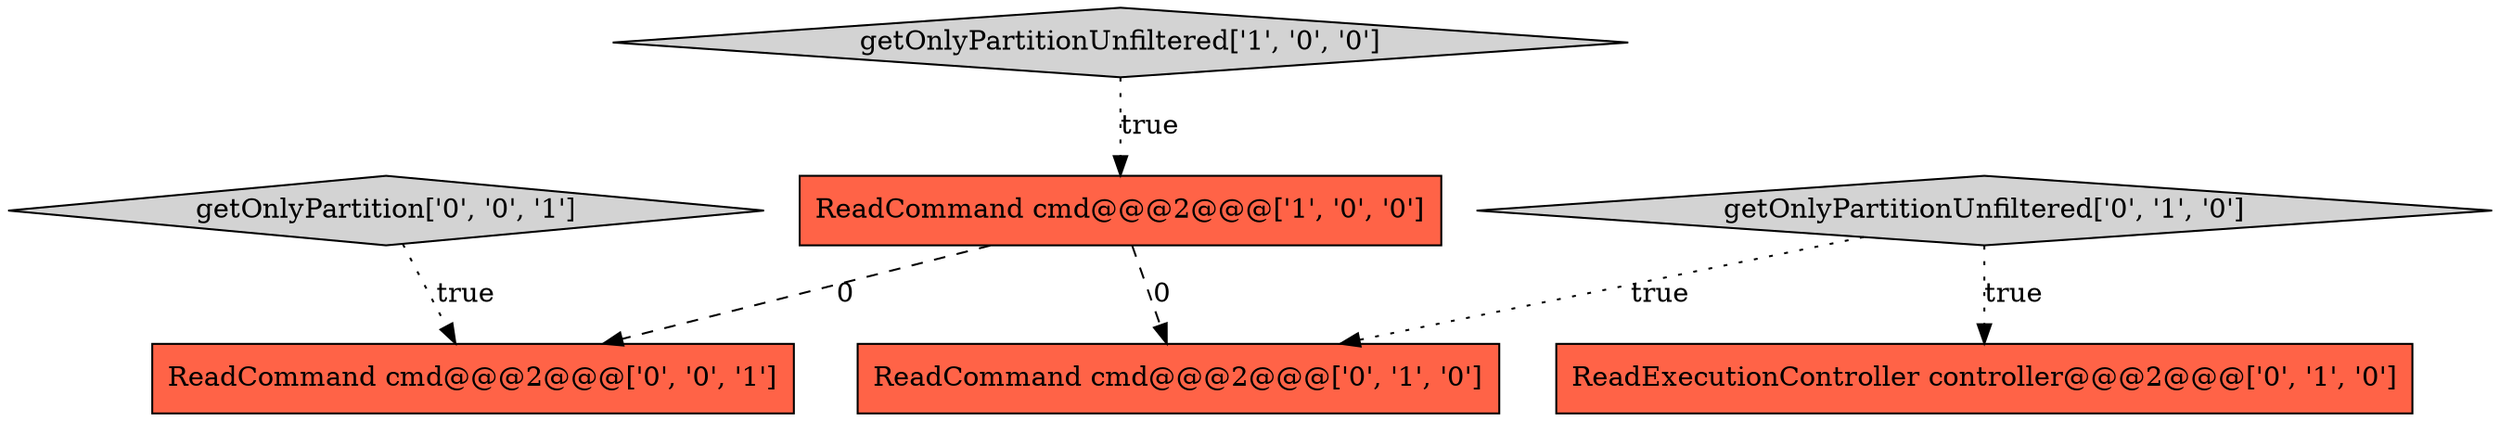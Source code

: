 digraph {
4 [style = filled, label = "ReadCommand cmd@@@2@@@['0', '1', '0']", fillcolor = tomato, shape = box image = "AAA1AAABBB2BBB"];
1 [style = filled, label = "getOnlyPartitionUnfiltered['1', '0', '0']", fillcolor = lightgray, shape = diamond image = "AAA0AAABBB1BBB"];
5 [style = filled, label = "getOnlyPartition['0', '0', '1']", fillcolor = lightgray, shape = diamond image = "AAA0AAABBB3BBB"];
2 [style = filled, label = "ReadExecutionController controller@@@2@@@['0', '1', '0']", fillcolor = tomato, shape = box image = "AAA0AAABBB2BBB"];
0 [style = filled, label = "ReadCommand cmd@@@2@@@['1', '0', '0']", fillcolor = tomato, shape = box image = "AAA1AAABBB1BBB"];
6 [style = filled, label = "ReadCommand cmd@@@2@@@['0', '0', '1']", fillcolor = tomato, shape = box image = "AAA0AAABBB3BBB"];
3 [style = filled, label = "getOnlyPartitionUnfiltered['0', '1', '0']", fillcolor = lightgray, shape = diamond image = "AAA0AAABBB2BBB"];
5->6 [style = dotted, label="true"];
3->4 [style = dotted, label="true"];
0->4 [style = dashed, label="0"];
1->0 [style = dotted, label="true"];
3->2 [style = dotted, label="true"];
0->6 [style = dashed, label="0"];
}
